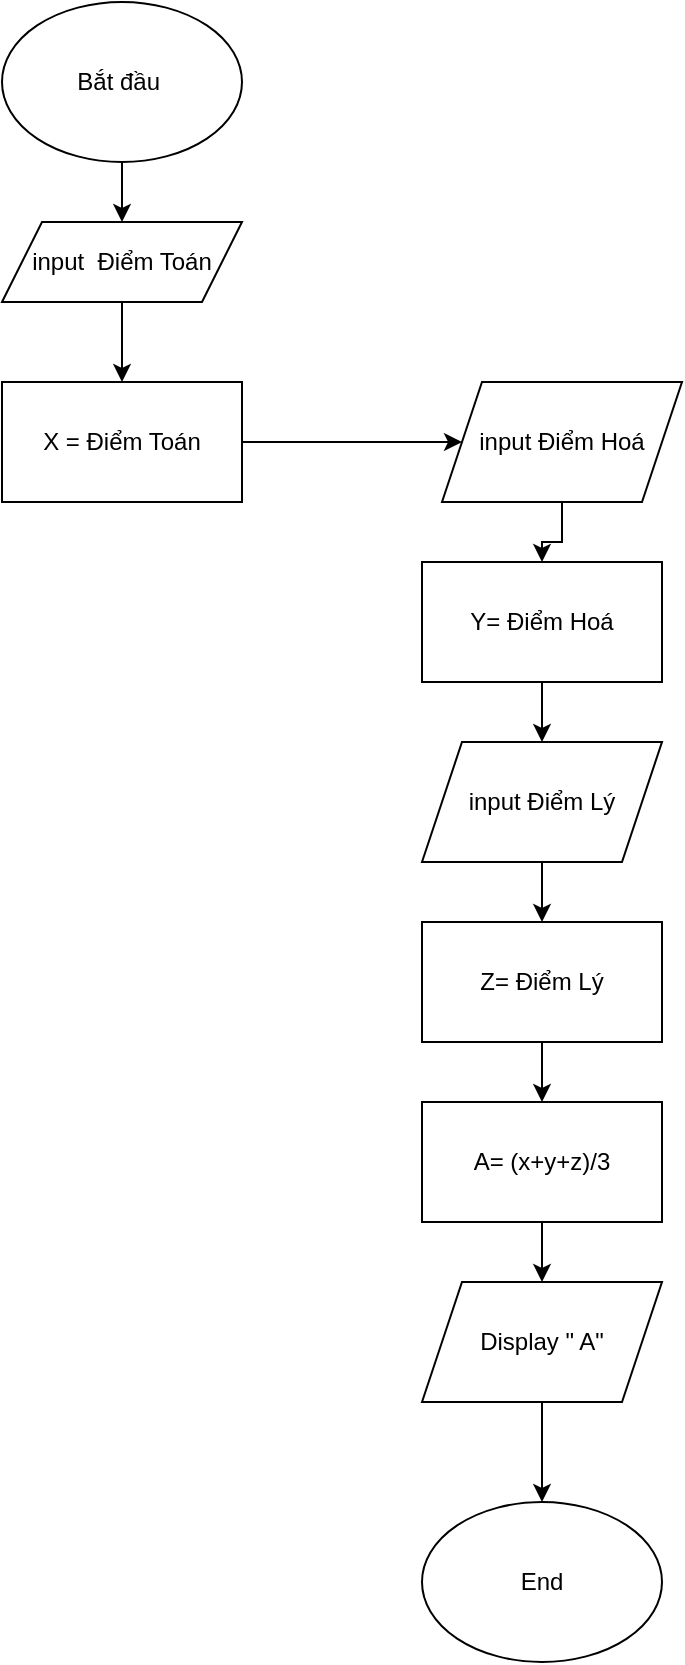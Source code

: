<mxfile version="15.4.1" type="device"><diagram id="kFf83CPf_dAVYsFrnvLM" name="Page-1"><mxGraphModel dx="1310" dy="-190" grid="1" gridSize="10" guides="1" tooltips="1" connect="1" arrows="1" fold="1" page="1" pageScale="1" pageWidth="850" pageHeight="1100" math="0" shadow="0"><root><mxCell id="0"/><mxCell id="1" parent="0"/><mxCell id="gPeau5cZhB4E1otM8gOR-12" style="edgeStyle=orthogonalEdgeStyle;rounded=0;orthogonalLoop=1;jettySize=auto;html=1;entryX=0.5;entryY=0;entryDx=0;entryDy=0;" edge="1" parent="1" source="wdjVXKHCtSZY44XMPPk6-1" target="gPeau5cZhB4E1otM8gOR-4"><mxGeometry relative="1" as="geometry"/></mxCell><mxCell id="wdjVXKHCtSZY44XMPPk6-1" value="Bắt đầu&amp;nbsp;" style="ellipse;whiteSpace=wrap;html=1;" parent="1" vertex="1"><mxGeometry x="240" y="1270" width="120" height="80" as="geometry"/></mxCell><mxCell id="gPeau5cZhB4E1otM8gOR-18" value="" style="edgeStyle=orthogonalEdgeStyle;rounded=0;orthogonalLoop=1;jettySize=auto;html=1;" edge="1" parent="1" source="gPeau5cZhB4E1otM8gOR-1" target="gPeau5cZhB4E1otM8gOR-5"><mxGeometry relative="1" as="geometry"/></mxCell><mxCell id="gPeau5cZhB4E1otM8gOR-1" value="X = Điểm Toán" style="rounded=0;whiteSpace=wrap;html=1;" vertex="1" parent="1"><mxGeometry x="240" y="1460" width="120" height="60" as="geometry"/></mxCell><mxCell id="gPeau5cZhB4E1otM8gOR-15" value="" style="edgeStyle=orthogonalEdgeStyle;rounded=0;orthogonalLoop=1;jettySize=auto;html=1;" edge="1" parent="1" source="gPeau5cZhB4E1otM8gOR-4" target="gPeau5cZhB4E1otM8gOR-1"><mxGeometry relative="1" as="geometry"/></mxCell><mxCell id="gPeau5cZhB4E1otM8gOR-4" value="input&amp;nbsp; Điểm Toán" style="shape=parallelogram;perimeter=parallelogramPerimeter;whiteSpace=wrap;html=1;fixedSize=1;" vertex="1" parent="1"><mxGeometry x="240" y="1380" width="120" height="40" as="geometry"/></mxCell><mxCell id="gPeau5cZhB4E1otM8gOR-19" value="" style="edgeStyle=orthogonalEdgeStyle;rounded=0;orthogonalLoop=1;jettySize=auto;html=1;" edge="1" parent="1" source="gPeau5cZhB4E1otM8gOR-5" target="gPeau5cZhB4E1otM8gOR-7"><mxGeometry relative="1" as="geometry"/></mxCell><mxCell id="gPeau5cZhB4E1otM8gOR-5" value="input Điểm Hoá" style="shape=parallelogram;perimeter=parallelogramPerimeter;whiteSpace=wrap;html=1;fixedSize=1;" vertex="1" parent="1"><mxGeometry x="460" y="1460" width="120" height="60" as="geometry"/></mxCell><mxCell id="gPeau5cZhB4E1otM8gOR-20" value="" style="edgeStyle=orthogonalEdgeStyle;rounded=0;orthogonalLoop=1;jettySize=auto;html=1;" edge="1" parent="1" source="gPeau5cZhB4E1otM8gOR-7" target="gPeau5cZhB4E1otM8gOR-8"><mxGeometry relative="1" as="geometry"/></mxCell><mxCell id="gPeau5cZhB4E1otM8gOR-7" value="Y= Điểm Hoá" style="rounded=0;whiteSpace=wrap;html=1;" vertex="1" parent="1"><mxGeometry x="450" y="1550" width="120" height="60" as="geometry"/></mxCell><mxCell id="gPeau5cZhB4E1otM8gOR-21" value="" style="edgeStyle=orthogonalEdgeStyle;rounded=0;orthogonalLoop=1;jettySize=auto;html=1;" edge="1" parent="1" source="gPeau5cZhB4E1otM8gOR-8" target="gPeau5cZhB4E1otM8gOR-9"><mxGeometry relative="1" as="geometry"/></mxCell><mxCell id="gPeau5cZhB4E1otM8gOR-8" value="input Điểm Lý" style="shape=parallelogram;perimeter=parallelogramPerimeter;whiteSpace=wrap;html=1;fixedSize=1;" vertex="1" parent="1"><mxGeometry x="450" y="1640" width="120" height="60" as="geometry"/></mxCell><mxCell id="gPeau5cZhB4E1otM8gOR-23" value="" style="edgeStyle=orthogonalEdgeStyle;rounded=0;orthogonalLoop=1;jettySize=auto;html=1;" edge="1" parent="1" source="gPeau5cZhB4E1otM8gOR-9" target="gPeau5cZhB4E1otM8gOR-10"><mxGeometry relative="1" as="geometry"/></mxCell><mxCell id="gPeau5cZhB4E1otM8gOR-9" value="Z= Điểm Lý" style="rounded=0;whiteSpace=wrap;html=1;" vertex="1" parent="1"><mxGeometry x="450" y="1730" width="120" height="60" as="geometry"/></mxCell><mxCell id="gPeau5cZhB4E1otM8gOR-24" value="" style="edgeStyle=orthogonalEdgeStyle;rounded=0;orthogonalLoop=1;jettySize=auto;html=1;" edge="1" parent="1" source="gPeau5cZhB4E1otM8gOR-10" target="gPeau5cZhB4E1otM8gOR-11"><mxGeometry relative="1" as="geometry"/></mxCell><mxCell id="gPeau5cZhB4E1otM8gOR-10" value="A= (x+y+z)/3" style="rounded=0;whiteSpace=wrap;html=1;" vertex="1" parent="1"><mxGeometry x="450" y="1820" width="120" height="60" as="geometry"/></mxCell><mxCell id="gPeau5cZhB4E1otM8gOR-27" value="" style="edgeStyle=orthogonalEdgeStyle;rounded=0;orthogonalLoop=1;jettySize=auto;html=1;" edge="1" parent="1" source="gPeau5cZhB4E1otM8gOR-11" target="gPeau5cZhB4E1otM8gOR-26"><mxGeometry relative="1" as="geometry"/></mxCell><mxCell id="gPeau5cZhB4E1otM8gOR-11" value="Display &quot; A&quot;" style="shape=parallelogram;perimeter=parallelogramPerimeter;whiteSpace=wrap;html=1;fixedSize=1;" vertex="1" parent="1"><mxGeometry x="450" y="1910" width="120" height="60" as="geometry"/></mxCell><mxCell id="gPeau5cZhB4E1otM8gOR-26" value="End" style="ellipse;whiteSpace=wrap;html=1;" vertex="1" parent="1"><mxGeometry x="450" y="2020" width="120" height="80" as="geometry"/></mxCell></root></mxGraphModel></diagram></mxfile>